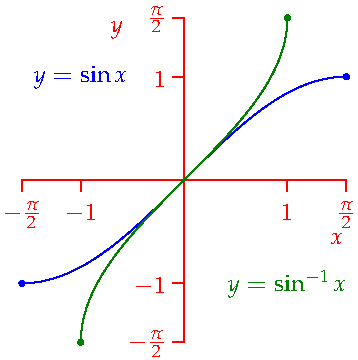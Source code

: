settings.tex="pdflatex";

texpreamble("\usepackage{amsmath}
\usepackage{amsthm,amssymb}
\usepackage{mathpazo}
\usepackage[svgnames]{xcolor}
");
import graph;

size(180);

real f(real x){return sin(x);}
pair F(real x){return (x,f(x));}
pair G(real x){return (f(x),x);}

path p=graph(F,-pi/2,pi/2,operator..);
path q=graph(G,-pi/2,pi/2,operator..);

draw(p,blue);
draw(q,deepgreen);
label("$y=\sin x$",(-1,1),blue);
label("$y=\sin^{-1}x$",(1,-1),deepgreen);

dot(F(pi/2),blue);
dot(F(-pi/2),blue);
dot(G(pi/2),deepgreen);
dot(G(-pi/2),deepgreen);

xaxis("$x$",-pi/2,pi/2,red,RightTicks(new real[]{-1,1}));
yaxis("$y$",-pi/2,pi/2,red,LeftTicks(new real[]{-1,1}));
xtick(Label("$\frac\pi 2$",align=S),pi/2,S,red);
xtick(Label("$-\frac\pi 2$",align=S),-pi/2,S,red);
ytick(Label("$\frac\pi 2$",align=W),pi/2,W,red);
ytick(Label("$-\frac\pi 2$",align=W),-pi/2,W,red);


